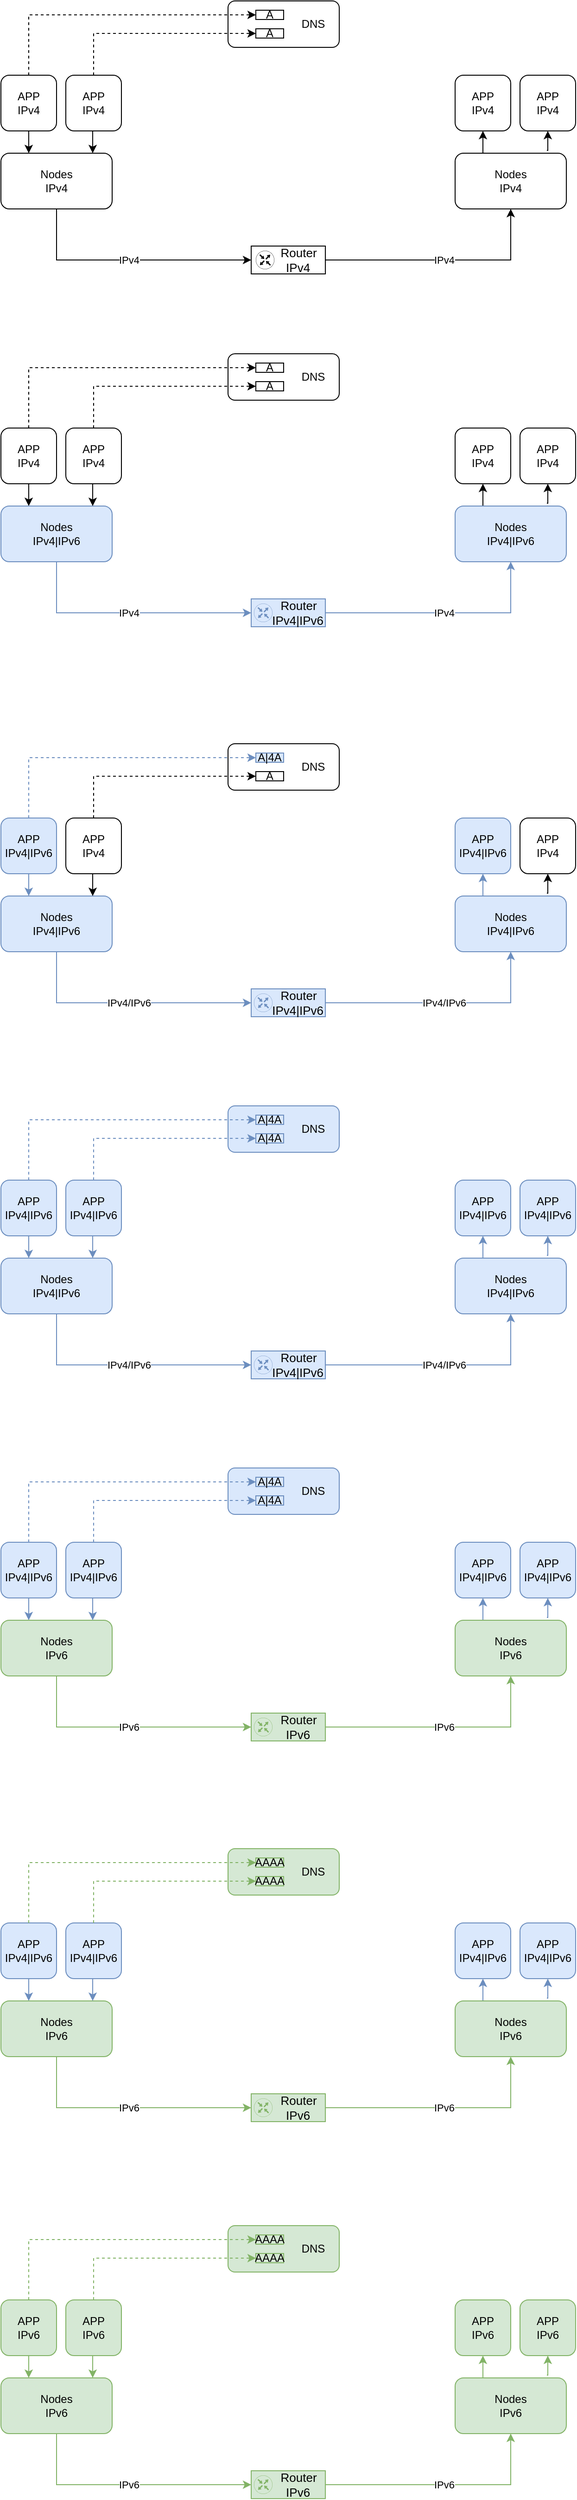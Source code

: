 <mxfile version="24.2.5" type="github">
  <diagram name="Page-1" id="hf8vbC5gnfpXznW6TtMR">
    <mxGraphModel dx="1166" dy="581" grid="1" gridSize="10" guides="1" tooltips="1" connect="1" arrows="1" fold="1" page="1" pageScale="1" pageWidth="850" pageHeight="1100" math="0" shadow="0">
      <root>
        <mxCell id="0" />
        <mxCell id="1" parent="0" />
        <mxCell id="gsKdTAAplyLeZxzxBcaJ-124" value="" style="edgeStyle=orthogonalEdgeStyle;rounded=0;orthogonalLoop=1;jettySize=auto;html=1;" edge="1" parent="1" source="gsKdTAAplyLeZxzxBcaJ-125" target="gsKdTAAplyLeZxzxBcaJ-126">
          <mxGeometry relative="1" as="geometry">
            <Array as="points">
              <mxPoint x="145" y="220" />
              <mxPoint x="145" y="220" />
            </Array>
          </mxGeometry>
        </mxCell>
        <mxCell id="gsKdTAAplyLeZxzxBcaJ-125" value="APP&lt;div data-sider-select-id=&quot;33506169-b03d-43fa-859e-f544d424c816&quot;&gt;IPv4&lt;/div&gt;" style="rounded=1;whiteSpace=wrap;html=1;" vertex="1" parent="1">
          <mxGeometry x="115" y="140" width="60" height="60" as="geometry" />
        </mxCell>
        <mxCell id="gsKdTAAplyLeZxzxBcaJ-126" value="Nodes&lt;div&gt;IPv4&lt;/div&gt;" style="whiteSpace=wrap;html=1;rounded=1;" vertex="1" parent="1">
          <mxGeometry x="115" y="224" width="120" height="60" as="geometry" />
        </mxCell>
        <mxCell id="gsKdTAAplyLeZxzxBcaJ-127" value="Router&amp;nbsp;&amp;nbsp;&lt;div style=&quot;font-size: 13px;&quot;&gt;IPv4&amp;nbsp; &amp;nbsp;&amp;nbsp;&lt;/div&gt;" style="rounded=0;whiteSpace=wrap;html=1;fontSize=13;verticalAlign=middle;align=right;" vertex="1" parent="1">
          <mxGeometry x="385" y="324" width="80" height="30" as="geometry" />
        </mxCell>
        <mxCell id="gsKdTAAplyLeZxzxBcaJ-128" value="DNS&amp;nbsp; &amp;nbsp;&amp;nbsp;" style="rounded=1;whiteSpace=wrap;html=1;align=right;verticalAlign=middle;" vertex="1" parent="1">
          <mxGeometry x="360" y="60" width="120" height="50" as="geometry" />
        </mxCell>
        <mxCell id="gsKdTAAplyLeZxzxBcaJ-129" value="" style="edgeStyle=orthogonalEdgeStyle;rounded=0;orthogonalLoop=1;jettySize=auto;html=1;entryX=0.5;entryY=1;entryDx=0;entryDy=0;exitX=0.5;exitY=0;exitDx=0;exitDy=0;" edge="1" parent="1" source="gsKdTAAplyLeZxzxBcaJ-131" target="gsKdTAAplyLeZxzxBcaJ-130">
          <mxGeometry relative="1" as="geometry">
            <mxPoint x="755" y="204" as="sourcePoint" />
          </mxGeometry>
        </mxCell>
        <mxCell id="gsKdTAAplyLeZxzxBcaJ-130" value="APP&lt;div data-sider-select-id=&quot;33506169-b03d-43fa-859e-f544d424c816&quot;&gt;IPv4&lt;/div&gt;" style="rounded=1;whiteSpace=wrap;html=1;" vertex="1" parent="1">
          <mxGeometry x="605" y="140" width="60" height="60" as="geometry" />
        </mxCell>
        <mxCell id="gsKdTAAplyLeZxzxBcaJ-131" value="Nodes&lt;div&gt;IPv4&lt;/div&gt;" style="whiteSpace=wrap;html=1;rounded=1;" vertex="1" parent="1">
          <mxGeometry x="605" y="224" width="120" height="60" as="geometry" />
        </mxCell>
        <mxCell id="gsKdTAAplyLeZxzxBcaJ-132" value="" style="sketch=0;points=[[0.5,0,0],[1,0.5,0],[0.5,1,0],[0,0.5,0],[0.145,0.145,0],[0.856,0.145,0],[0.855,0.856,0],[0.145,0.855,0]];verticalLabelPosition=bottom;html=1;verticalAlign=top;aspect=fixed;align=center;pointerEvents=1;shape=mxgraph.cisco19.rect;prIcon=router;" vertex="1" parent="1">
          <mxGeometry x="390" y="329" width="20" height="20" as="geometry" />
        </mxCell>
        <mxCell id="gsKdTAAplyLeZxzxBcaJ-133" value="IPv4" style="endArrow=classic;html=1;rounded=0;exitX=1;exitY=0.5;exitDx=0;exitDy=0;entryX=0.5;entryY=1;entryDx=0;entryDy=0;" edge="1" parent="1" source="gsKdTAAplyLeZxzxBcaJ-127" target="gsKdTAAplyLeZxzxBcaJ-131">
          <mxGeometry width="50" height="50" relative="1" as="geometry">
            <mxPoint x="480" y="344" as="sourcePoint" />
            <mxPoint x="530" y="294" as="targetPoint" />
            <Array as="points">
              <mxPoint x="665" y="339" />
            </Array>
          </mxGeometry>
        </mxCell>
        <mxCell id="gsKdTAAplyLeZxzxBcaJ-134" value="IPv4" style="endArrow=classic;html=1;rounded=0;exitX=0.5;exitY=1;exitDx=0;exitDy=0;entryX=0;entryY=0.5;entryDx=0;entryDy=0;" edge="1" parent="1" source="gsKdTAAplyLeZxzxBcaJ-126" target="gsKdTAAplyLeZxzxBcaJ-127">
          <mxGeometry width="50" height="50" relative="1" as="geometry">
            <mxPoint x="205" y="424" as="sourcePoint" />
            <mxPoint x="255" y="374" as="targetPoint" />
            <Array as="points">
              <mxPoint x="175" y="339" />
            </Array>
          </mxGeometry>
        </mxCell>
        <mxCell id="gsKdTAAplyLeZxzxBcaJ-135" value="" style="endArrow=classic;html=1;rounded=0;exitX=0.5;exitY=0;exitDx=0;exitDy=0;entryX=0;entryY=0.5;entryDx=0;entryDy=0;dashed=1;edgeStyle=orthogonalEdgeStyle;" edge="1" parent="1" source="gsKdTAAplyLeZxzxBcaJ-125" target="gsKdTAAplyLeZxzxBcaJ-140">
          <mxGeometry width="50" height="50" relative="1" as="geometry">
            <mxPoint x="455" y="254" as="sourcePoint" />
            <mxPoint x="505" y="204" as="targetPoint" />
          </mxGeometry>
        </mxCell>
        <mxCell id="gsKdTAAplyLeZxzxBcaJ-136" value="APP&lt;div data-sider-select-id=&quot;33506169-b03d-43fa-859e-f544d424c816&quot;&gt;IPv4&lt;/div&gt;" style="rounded=1;whiteSpace=wrap;html=1;" vertex="1" parent="1">
          <mxGeometry x="675" y="140" width="60" height="60" as="geometry" />
        </mxCell>
        <mxCell id="gsKdTAAplyLeZxzxBcaJ-137" value="" style="edgeStyle=orthogonalEdgeStyle;rounded=0;orthogonalLoop=1;jettySize=auto;html=1;exitX=0.825;exitY=-0.05;exitDx=0;exitDy=0;entryX=0.5;entryY=1;entryDx=0;entryDy=0;exitPerimeter=0;" edge="1" parent="1" source="gsKdTAAplyLeZxzxBcaJ-131" target="gsKdTAAplyLeZxzxBcaJ-136">
          <mxGeometry relative="1" as="geometry">
            <mxPoint x="675" y="234" as="sourcePoint" />
            <mxPoint x="715" y="204" as="targetPoint" />
          </mxGeometry>
        </mxCell>
        <mxCell id="gsKdTAAplyLeZxzxBcaJ-138" value="APP&lt;div data-sider-select-id=&quot;33506169-b03d-43fa-859e-f544d424c816&quot;&gt;IPv4&lt;/div&gt;" style="rounded=1;whiteSpace=wrap;html=1;" vertex="1" parent="1">
          <mxGeometry x="185" y="140" width="60" height="60" as="geometry" />
        </mxCell>
        <mxCell id="gsKdTAAplyLeZxzxBcaJ-139" value="" style="edgeStyle=orthogonalEdgeStyle;rounded=0;orthogonalLoop=1;jettySize=auto;html=1;" edge="1" parent="1">
          <mxGeometry relative="1" as="geometry">
            <mxPoint x="214" y="200" as="sourcePoint" />
            <mxPoint x="214" y="224" as="targetPoint" />
            <Array as="points">
              <mxPoint x="214" y="220" />
              <mxPoint x="214" y="220" />
            </Array>
          </mxGeometry>
        </mxCell>
        <mxCell id="gsKdTAAplyLeZxzxBcaJ-140" value="A" style="rounded=0;whiteSpace=wrap;html=1;" vertex="1" parent="1">
          <mxGeometry x="390" y="70" width="30" height="10" as="geometry" />
        </mxCell>
        <mxCell id="gsKdTAAplyLeZxzxBcaJ-141" value="A" style="rounded=0;whiteSpace=wrap;html=1;" vertex="1" parent="1">
          <mxGeometry x="390" y="90" width="30" height="10" as="geometry" />
        </mxCell>
        <mxCell id="gsKdTAAplyLeZxzxBcaJ-142" value="" style="endArrow=classic;html=1;rounded=0;exitX=0.5;exitY=0;exitDx=0;exitDy=0;dashed=1;edgeStyle=orthogonalEdgeStyle;entryX=0;entryY=0.5;entryDx=0;entryDy=0;" edge="1" parent="1" source="gsKdTAAplyLeZxzxBcaJ-138" target="gsKdTAAplyLeZxzxBcaJ-141">
          <mxGeometry width="50" height="50" relative="1" as="geometry">
            <mxPoint x="155" y="150" as="sourcePoint" />
            <mxPoint x="385" y="95" as="targetPoint" />
          </mxGeometry>
        </mxCell>
        <mxCell id="gsKdTAAplyLeZxzxBcaJ-146" value="" style="edgeStyle=orthogonalEdgeStyle;rounded=0;orthogonalLoop=1;jettySize=auto;html=1;" edge="1" parent="1" source="gsKdTAAplyLeZxzxBcaJ-147" target="gsKdTAAplyLeZxzxBcaJ-148">
          <mxGeometry relative="1" as="geometry">
            <Array as="points">
              <mxPoint x="145" y="600" />
              <mxPoint x="145" y="600" />
            </Array>
          </mxGeometry>
        </mxCell>
        <mxCell id="gsKdTAAplyLeZxzxBcaJ-147" value="APP&lt;div data-sider-select-id=&quot;33506169-b03d-43fa-859e-f544d424c816&quot;&gt;IPv4&lt;/div&gt;" style="rounded=1;whiteSpace=wrap;html=1;" vertex="1" parent="1">
          <mxGeometry x="115" y="520" width="60" height="60" as="geometry" />
        </mxCell>
        <mxCell id="gsKdTAAplyLeZxzxBcaJ-148" value="Nodes&lt;div&gt;IPv4|IPv6&lt;/div&gt;" style="whiteSpace=wrap;html=1;rounded=1;fillColor=#dae8fc;strokeColor=#6c8ebf;" vertex="1" parent="1">
          <mxGeometry x="115" y="604" width="120" height="60" as="geometry" />
        </mxCell>
        <mxCell id="gsKdTAAplyLeZxzxBcaJ-149" value="Router&amp;nbsp;&amp;nbsp;&lt;div style=&quot;font-size: 13px;&quot;&gt;IPv4|IPv6&lt;/div&gt;" style="rounded=0;whiteSpace=wrap;html=1;fontSize=13;verticalAlign=middle;align=right;fillColor=#dae8fc;strokeColor=#6c8ebf;" vertex="1" parent="1">
          <mxGeometry x="385" y="704" width="80" height="30" as="geometry" />
        </mxCell>
        <mxCell id="gsKdTAAplyLeZxzxBcaJ-150" value="DNS&amp;nbsp; &amp;nbsp;&amp;nbsp;" style="rounded=1;whiteSpace=wrap;html=1;align=right;verticalAlign=middle;" vertex="1" parent="1">
          <mxGeometry x="360" y="440" width="120" height="50" as="geometry" />
        </mxCell>
        <mxCell id="gsKdTAAplyLeZxzxBcaJ-151" value="" style="edgeStyle=orthogonalEdgeStyle;rounded=0;orthogonalLoop=1;jettySize=auto;html=1;entryX=0.5;entryY=1;entryDx=0;entryDy=0;exitX=0.5;exitY=0;exitDx=0;exitDy=0;" edge="1" parent="1" source="gsKdTAAplyLeZxzxBcaJ-153" target="gsKdTAAplyLeZxzxBcaJ-152">
          <mxGeometry relative="1" as="geometry">
            <mxPoint x="755" y="584" as="sourcePoint" />
          </mxGeometry>
        </mxCell>
        <mxCell id="gsKdTAAplyLeZxzxBcaJ-152" value="APP&lt;div data-sider-select-id=&quot;33506169-b03d-43fa-859e-f544d424c816&quot;&gt;IPv4&lt;/div&gt;" style="rounded=1;whiteSpace=wrap;html=1;" vertex="1" parent="1">
          <mxGeometry x="605" y="520" width="60" height="60" as="geometry" />
        </mxCell>
        <mxCell id="gsKdTAAplyLeZxzxBcaJ-153" value="Nodes&lt;div&gt;IPv4|IPv6&lt;/div&gt;" style="whiteSpace=wrap;html=1;rounded=1;fillColor=#dae8fc;strokeColor=#6c8ebf;" vertex="1" parent="1">
          <mxGeometry x="605" y="604" width="120" height="60" as="geometry" />
        </mxCell>
        <mxCell id="gsKdTAAplyLeZxzxBcaJ-154" value="" style="sketch=0;points=[[0.5,0,0],[1,0.5,0],[0.5,1,0],[0,0.5,0],[0.145,0.145,0],[0.856,0.145,0],[0.855,0.856,0],[0.145,0.855,0]];verticalLabelPosition=bottom;html=1;verticalAlign=top;aspect=fixed;align=center;pointerEvents=1;shape=mxgraph.cisco19.rect;prIcon=router;fillColor=#dae8fc;strokeColor=#6c8ebf;" vertex="1" parent="1">
          <mxGeometry x="388" y="709" width="20" height="20" as="geometry" />
        </mxCell>
        <mxCell id="gsKdTAAplyLeZxzxBcaJ-155" value="IPv4" style="endArrow=classic;html=1;rounded=0;exitX=1;exitY=0.5;exitDx=0;exitDy=0;entryX=0.5;entryY=1;entryDx=0;entryDy=0;fillColor=#dae8fc;strokeColor=#6c8ebf;" edge="1" parent="1" source="gsKdTAAplyLeZxzxBcaJ-149" target="gsKdTAAplyLeZxzxBcaJ-153">
          <mxGeometry width="50" height="50" relative="1" as="geometry">
            <mxPoint x="480" y="724" as="sourcePoint" />
            <mxPoint x="530" y="674" as="targetPoint" />
            <Array as="points">
              <mxPoint x="665" y="719" />
            </Array>
          </mxGeometry>
        </mxCell>
        <mxCell id="gsKdTAAplyLeZxzxBcaJ-156" value="IPv4" style="endArrow=classic;html=1;rounded=0;exitX=0.5;exitY=1;exitDx=0;exitDy=0;entryX=0;entryY=0.5;entryDx=0;entryDy=0;fillColor=#dae8fc;strokeColor=#6c8ebf;" edge="1" parent="1" source="gsKdTAAplyLeZxzxBcaJ-148" target="gsKdTAAplyLeZxzxBcaJ-149">
          <mxGeometry width="50" height="50" relative="1" as="geometry">
            <mxPoint x="205" y="804" as="sourcePoint" />
            <mxPoint x="255" y="754" as="targetPoint" />
            <Array as="points">
              <mxPoint x="175" y="719" />
            </Array>
          </mxGeometry>
        </mxCell>
        <mxCell id="gsKdTAAplyLeZxzxBcaJ-157" value="" style="endArrow=classic;html=1;rounded=0;exitX=0.5;exitY=0;exitDx=0;exitDy=0;entryX=0;entryY=0.5;entryDx=0;entryDy=0;dashed=1;edgeStyle=orthogonalEdgeStyle;" edge="1" parent="1" source="gsKdTAAplyLeZxzxBcaJ-147" target="gsKdTAAplyLeZxzxBcaJ-162">
          <mxGeometry width="50" height="50" relative="1" as="geometry">
            <mxPoint x="455" y="634" as="sourcePoint" />
            <mxPoint x="505" y="584" as="targetPoint" />
          </mxGeometry>
        </mxCell>
        <mxCell id="gsKdTAAplyLeZxzxBcaJ-158" value="APP&lt;div data-sider-select-id=&quot;33506169-b03d-43fa-859e-f544d424c816&quot;&gt;IPv4&lt;/div&gt;" style="rounded=1;whiteSpace=wrap;html=1;" vertex="1" parent="1">
          <mxGeometry x="675" y="520" width="60" height="60" as="geometry" />
        </mxCell>
        <mxCell id="gsKdTAAplyLeZxzxBcaJ-159" value="" style="edgeStyle=orthogonalEdgeStyle;rounded=0;orthogonalLoop=1;jettySize=auto;html=1;exitX=0.825;exitY=-0.05;exitDx=0;exitDy=0;entryX=0.5;entryY=1;entryDx=0;entryDy=0;exitPerimeter=0;" edge="1" parent="1" source="gsKdTAAplyLeZxzxBcaJ-153" target="gsKdTAAplyLeZxzxBcaJ-158">
          <mxGeometry relative="1" as="geometry">
            <mxPoint x="675" y="614" as="sourcePoint" />
            <mxPoint x="715" y="584" as="targetPoint" />
          </mxGeometry>
        </mxCell>
        <mxCell id="gsKdTAAplyLeZxzxBcaJ-160" value="APP&lt;div data-sider-select-id=&quot;33506169-b03d-43fa-859e-f544d424c816&quot;&gt;IPv4&lt;/div&gt;" style="rounded=1;whiteSpace=wrap;html=1;" vertex="1" parent="1">
          <mxGeometry x="185" y="520" width="60" height="60" as="geometry" />
        </mxCell>
        <mxCell id="gsKdTAAplyLeZxzxBcaJ-161" value="" style="edgeStyle=orthogonalEdgeStyle;rounded=0;orthogonalLoop=1;jettySize=auto;html=1;" edge="1" parent="1">
          <mxGeometry relative="1" as="geometry">
            <mxPoint x="214" y="580" as="sourcePoint" />
            <mxPoint x="214" y="604" as="targetPoint" />
            <Array as="points">
              <mxPoint x="214" y="600" />
              <mxPoint x="214" y="600" />
            </Array>
          </mxGeometry>
        </mxCell>
        <mxCell id="gsKdTAAplyLeZxzxBcaJ-162" value="A" style="rounded=0;whiteSpace=wrap;html=1;" vertex="1" parent="1">
          <mxGeometry x="390" y="450" width="30" height="10" as="geometry" />
        </mxCell>
        <mxCell id="gsKdTAAplyLeZxzxBcaJ-163" value="A" style="rounded=0;whiteSpace=wrap;html=1;" vertex="1" parent="1">
          <mxGeometry x="390" y="470" width="30" height="10" as="geometry" />
        </mxCell>
        <mxCell id="gsKdTAAplyLeZxzxBcaJ-164" value="" style="endArrow=classic;html=1;rounded=0;exitX=0.5;exitY=0;exitDx=0;exitDy=0;dashed=1;edgeStyle=orthogonalEdgeStyle;entryX=0;entryY=0.5;entryDx=0;entryDy=0;" edge="1" parent="1" source="gsKdTAAplyLeZxzxBcaJ-160" target="gsKdTAAplyLeZxzxBcaJ-163">
          <mxGeometry width="50" height="50" relative="1" as="geometry">
            <mxPoint x="155" y="530" as="sourcePoint" />
            <mxPoint x="385" y="475" as="targetPoint" />
          </mxGeometry>
        </mxCell>
        <mxCell id="gsKdTAAplyLeZxzxBcaJ-165" value="" style="edgeStyle=orthogonalEdgeStyle;rounded=0;orthogonalLoop=1;jettySize=auto;html=1;fillColor=#dae8fc;strokeColor=#6c8ebf;" edge="1" parent="1" source="gsKdTAAplyLeZxzxBcaJ-166" target="gsKdTAAplyLeZxzxBcaJ-167">
          <mxGeometry relative="1" as="geometry">
            <Array as="points">
              <mxPoint x="145" y="1020" />
              <mxPoint x="145" y="1020" />
            </Array>
          </mxGeometry>
        </mxCell>
        <mxCell id="gsKdTAAplyLeZxzxBcaJ-166" value="APP&lt;div data-sider-select-id=&quot;33506169-b03d-43fa-859e-f544d424c816&quot;&gt;IPv4|IPv6&lt;/div&gt;" style="rounded=1;whiteSpace=wrap;html=1;fillColor=#dae8fc;strokeColor=#6c8ebf;" vertex="1" parent="1">
          <mxGeometry x="115" y="940" width="60" height="60" as="geometry" />
        </mxCell>
        <mxCell id="gsKdTAAplyLeZxzxBcaJ-167" value="Nodes&lt;div&gt;IPv4|IPv6&lt;/div&gt;" style="whiteSpace=wrap;html=1;rounded=1;fillColor=#dae8fc;strokeColor=#6c8ebf;" vertex="1" parent="1">
          <mxGeometry x="115" y="1024" width="120" height="60" as="geometry" />
        </mxCell>
        <mxCell id="gsKdTAAplyLeZxzxBcaJ-168" value="Router&amp;nbsp;&amp;nbsp;&lt;div style=&quot;font-size: 13px;&quot;&gt;IPv4|IPv6&lt;/div&gt;" style="rounded=0;whiteSpace=wrap;html=1;fontSize=13;verticalAlign=middle;align=right;fillColor=#dae8fc;strokeColor=#6c8ebf;" vertex="1" parent="1">
          <mxGeometry x="385" y="1124" width="80" height="30" as="geometry" />
        </mxCell>
        <mxCell id="gsKdTAAplyLeZxzxBcaJ-169" value="DNS&amp;nbsp; &amp;nbsp;&amp;nbsp;" style="rounded=1;whiteSpace=wrap;html=1;align=right;verticalAlign=middle;" vertex="1" parent="1">
          <mxGeometry x="360" y="860" width="120" height="50" as="geometry" />
        </mxCell>
        <mxCell id="gsKdTAAplyLeZxzxBcaJ-170" value="" style="rounded=0;orthogonalLoop=1;jettySize=auto;html=1;entryX=0.5;entryY=1;entryDx=0;entryDy=0;exitX=0.5;exitY=0;exitDx=0;exitDy=0;fillColor=#dae8fc;strokeColor=#6c8ebf;edgeStyle=orthogonalEdgeStyle;" edge="1" parent="1" source="gsKdTAAplyLeZxzxBcaJ-172" target="gsKdTAAplyLeZxzxBcaJ-171">
          <mxGeometry relative="1" as="geometry">
            <mxPoint x="755" y="1004" as="sourcePoint" />
          </mxGeometry>
        </mxCell>
        <mxCell id="gsKdTAAplyLeZxzxBcaJ-171" value="APP&lt;div data-sider-select-id=&quot;33506169-b03d-43fa-859e-f544d424c816&quot;&gt;IPv4|IPv6&lt;/div&gt;" style="rounded=1;whiteSpace=wrap;html=1;fillColor=#dae8fc;strokeColor=#6c8ebf;" vertex="1" parent="1">
          <mxGeometry x="605" y="940" width="60" height="60" as="geometry" />
        </mxCell>
        <mxCell id="gsKdTAAplyLeZxzxBcaJ-172" value="Nodes&lt;div&gt;IPv4|IPv6&lt;/div&gt;" style="whiteSpace=wrap;html=1;rounded=1;fillColor=#dae8fc;strokeColor=#6c8ebf;" vertex="1" parent="1">
          <mxGeometry x="605" y="1024" width="120" height="60" as="geometry" />
        </mxCell>
        <mxCell id="gsKdTAAplyLeZxzxBcaJ-173" value="" style="sketch=0;points=[[0.5,0,0],[1,0.5,0],[0.5,1,0],[0,0.5,0],[0.145,0.145,0],[0.856,0.145,0],[0.855,0.856,0],[0.145,0.855,0]];verticalLabelPosition=bottom;html=1;verticalAlign=top;aspect=fixed;align=center;pointerEvents=1;shape=mxgraph.cisco19.rect;prIcon=router;fillColor=#dae8fc;strokeColor=#6c8ebf;" vertex="1" parent="1">
          <mxGeometry x="388" y="1129" width="20" height="20" as="geometry" />
        </mxCell>
        <mxCell id="gsKdTAAplyLeZxzxBcaJ-174" value="IPv4/IPv6" style="endArrow=classic;html=1;rounded=0;exitX=1;exitY=0.5;exitDx=0;exitDy=0;entryX=0.5;entryY=1;entryDx=0;entryDy=0;fillColor=#dae8fc;strokeColor=#6c8ebf;edgeStyle=orthogonalEdgeStyle;" edge="1" parent="1" source="gsKdTAAplyLeZxzxBcaJ-168" target="gsKdTAAplyLeZxzxBcaJ-172">
          <mxGeometry width="50" height="50" relative="1" as="geometry">
            <mxPoint x="480" y="1144" as="sourcePoint" />
            <mxPoint x="530" y="1094" as="targetPoint" />
          </mxGeometry>
        </mxCell>
        <mxCell id="gsKdTAAplyLeZxzxBcaJ-175" value="IPv4/IPv6" style="endArrow=classic;html=1;rounded=0;exitX=0.5;exitY=1;exitDx=0;exitDy=0;entryX=0;entryY=0.5;entryDx=0;entryDy=0;fillColor=#dae8fc;strokeColor=#6c8ebf;edgeStyle=orthogonalEdgeStyle;" edge="1" parent="1" source="gsKdTAAplyLeZxzxBcaJ-167" target="gsKdTAAplyLeZxzxBcaJ-168">
          <mxGeometry width="50" height="50" relative="1" as="geometry">
            <mxPoint x="205" y="1224" as="sourcePoint" />
            <mxPoint x="255" y="1174" as="targetPoint" />
          </mxGeometry>
        </mxCell>
        <mxCell id="gsKdTAAplyLeZxzxBcaJ-176" value="" style="endArrow=classic;html=1;rounded=0;exitX=0.5;exitY=0;exitDx=0;exitDy=0;entryX=0;entryY=0.5;entryDx=0;entryDy=0;dashed=1;edgeStyle=orthogonalEdgeStyle;fillColor=#dae8fc;strokeColor=#6c8ebf;" edge="1" parent="1" source="gsKdTAAplyLeZxzxBcaJ-166" target="gsKdTAAplyLeZxzxBcaJ-181">
          <mxGeometry width="50" height="50" relative="1" as="geometry">
            <mxPoint x="455" y="1054" as="sourcePoint" />
            <mxPoint x="505" y="1004" as="targetPoint" />
          </mxGeometry>
        </mxCell>
        <mxCell id="gsKdTAAplyLeZxzxBcaJ-177" value="APP&lt;div data-sider-select-id=&quot;33506169-b03d-43fa-859e-f544d424c816&quot;&gt;IPv4&lt;/div&gt;" style="rounded=1;whiteSpace=wrap;html=1;" vertex="1" parent="1">
          <mxGeometry x="675" y="940" width="60" height="60" as="geometry" />
        </mxCell>
        <mxCell id="gsKdTAAplyLeZxzxBcaJ-178" value="" style="edgeStyle=orthogonalEdgeStyle;rounded=0;orthogonalLoop=1;jettySize=auto;html=1;exitX=0.825;exitY=-0.05;exitDx=0;exitDy=0;entryX=0.5;entryY=1;entryDx=0;entryDy=0;exitPerimeter=0;" edge="1" parent="1" source="gsKdTAAplyLeZxzxBcaJ-172" target="gsKdTAAplyLeZxzxBcaJ-177">
          <mxGeometry relative="1" as="geometry">
            <mxPoint x="675" y="1034" as="sourcePoint" />
            <mxPoint x="715" y="1004" as="targetPoint" />
          </mxGeometry>
        </mxCell>
        <mxCell id="gsKdTAAplyLeZxzxBcaJ-179" value="APP&lt;div data-sider-select-id=&quot;33506169-b03d-43fa-859e-f544d424c816&quot;&gt;IPv4&lt;/div&gt;" style="rounded=1;whiteSpace=wrap;html=1;" vertex="1" parent="1">
          <mxGeometry x="185" y="940" width="60" height="60" as="geometry" />
        </mxCell>
        <mxCell id="gsKdTAAplyLeZxzxBcaJ-180" value="" style="edgeStyle=orthogonalEdgeStyle;rounded=0;orthogonalLoop=1;jettySize=auto;html=1;" edge="1" parent="1">
          <mxGeometry relative="1" as="geometry">
            <mxPoint x="214" y="1000" as="sourcePoint" />
            <mxPoint x="214" y="1024" as="targetPoint" />
          </mxGeometry>
        </mxCell>
        <mxCell id="gsKdTAAplyLeZxzxBcaJ-181" value="A|4A" style="rounded=0;whiteSpace=wrap;html=1;fillColor=#dae8fc;strokeColor=#6c8ebf;" vertex="1" parent="1">
          <mxGeometry x="390" y="870" width="30" height="10" as="geometry" />
        </mxCell>
        <mxCell id="gsKdTAAplyLeZxzxBcaJ-182" value="A" style="rounded=0;whiteSpace=wrap;html=1;" vertex="1" parent="1">
          <mxGeometry x="390" y="890" width="30" height="10" as="geometry" />
        </mxCell>
        <mxCell id="gsKdTAAplyLeZxzxBcaJ-183" value="" style="endArrow=classic;html=1;rounded=0;exitX=0.5;exitY=0;exitDx=0;exitDy=0;dashed=1;edgeStyle=orthogonalEdgeStyle;entryX=0;entryY=0.5;entryDx=0;entryDy=0;" edge="1" parent="1" source="gsKdTAAplyLeZxzxBcaJ-179" target="gsKdTAAplyLeZxzxBcaJ-182">
          <mxGeometry width="50" height="50" relative="1" as="geometry">
            <mxPoint x="155" y="950" as="sourcePoint" />
            <mxPoint x="385" y="895" as="targetPoint" />
          </mxGeometry>
        </mxCell>
        <mxCell id="gsKdTAAplyLeZxzxBcaJ-186" value="" style="edgeStyle=orthogonalEdgeStyle;rounded=0;orthogonalLoop=1;jettySize=auto;html=1;fillColor=#dae8fc;strokeColor=#6c8ebf;" edge="1" parent="1" source="gsKdTAAplyLeZxzxBcaJ-187" target="gsKdTAAplyLeZxzxBcaJ-188">
          <mxGeometry relative="1" as="geometry">
            <Array as="points">
              <mxPoint x="145" y="1410" />
              <mxPoint x="145" y="1410" />
            </Array>
          </mxGeometry>
        </mxCell>
        <mxCell id="gsKdTAAplyLeZxzxBcaJ-187" value="APP&lt;div data-sider-select-id=&quot;33506169-b03d-43fa-859e-f544d424c816&quot;&gt;IPv4|IPv6&lt;/div&gt;" style="rounded=1;whiteSpace=wrap;html=1;fillColor=#dae8fc;strokeColor=#6c8ebf;" vertex="1" parent="1">
          <mxGeometry x="115" y="1330" width="60" height="60" as="geometry" />
        </mxCell>
        <mxCell id="gsKdTAAplyLeZxzxBcaJ-188" value="Nodes&lt;div&gt;IPv4|IPv6&lt;/div&gt;" style="whiteSpace=wrap;html=1;rounded=1;fillColor=#dae8fc;strokeColor=#6c8ebf;" vertex="1" parent="1">
          <mxGeometry x="115" y="1414" width="120" height="60" as="geometry" />
        </mxCell>
        <mxCell id="gsKdTAAplyLeZxzxBcaJ-189" value="Router&amp;nbsp;&amp;nbsp;&lt;div style=&quot;font-size: 13px;&quot;&gt;IPv4|IPv6&lt;/div&gt;" style="rounded=0;whiteSpace=wrap;html=1;fontSize=13;verticalAlign=middle;align=right;fillColor=#dae8fc;strokeColor=#6c8ebf;" vertex="1" parent="1">
          <mxGeometry x="385" y="1514" width="80" height="30" as="geometry" />
        </mxCell>
        <mxCell id="gsKdTAAplyLeZxzxBcaJ-190" value="DNS&amp;nbsp; &amp;nbsp;&amp;nbsp;" style="rounded=1;whiteSpace=wrap;html=1;align=right;verticalAlign=middle;fillColor=#dae8fc;strokeColor=#6c8ebf;" vertex="1" parent="1">
          <mxGeometry x="360" y="1250" width="120" height="50" as="geometry" />
        </mxCell>
        <mxCell id="gsKdTAAplyLeZxzxBcaJ-191" value="" style="rounded=0;orthogonalLoop=1;jettySize=auto;html=1;entryX=0.5;entryY=1;entryDx=0;entryDy=0;exitX=0.5;exitY=0;exitDx=0;exitDy=0;fillColor=#dae8fc;strokeColor=#6c8ebf;edgeStyle=orthogonalEdgeStyle;" edge="1" parent="1" source="gsKdTAAplyLeZxzxBcaJ-193" target="gsKdTAAplyLeZxzxBcaJ-192">
          <mxGeometry relative="1" as="geometry">
            <mxPoint x="755" y="1394" as="sourcePoint" />
          </mxGeometry>
        </mxCell>
        <mxCell id="gsKdTAAplyLeZxzxBcaJ-192" value="APP&lt;div data-sider-select-id=&quot;33506169-b03d-43fa-859e-f544d424c816&quot;&gt;IPv4|IPv6&lt;/div&gt;" style="rounded=1;whiteSpace=wrap;html=1;fillColor=#dae8fc;strokeColor=#6c8ebf;" vertex="1" parent="1">
          <mxGeometry x="605" y="1330" width="60" height="60" as="geometry" />
        </mxCell>
        <mxCell id="gsKdTAAplyLeZxzxBcaJ-193" value="Nodes&lt;div data-sider-select-id=&quot;7f1770d8-5948-4bd1-8e71-c7a89c594ba0&quot;&gt;IPv4|IPv6&lt;/div&gt;" style="whiteSpace=wrap;html=1;rounded=1;fillColor=#dae8fc;strokeColor=#6c8ebf;" vertex="1" parent="1">
          <mxGeometry x="605" y="1414" width="120" height="60" as="geometry" />
        </mxCell>
        <mxCell id="gsKdTAAplyLeZxzxBcaJ-194" value="" style="sketch=0;points=[[0.5,0,0],[1,0.5,0],[0.5,1,0],[0,0.5,0],[0.145,0.145,0],[0.856,0.145,0],[0.855,0.856,0],[0.145,0.855,0]];verticalLabelPosition=bottom;html=1;verticalAlign=top;aspect=fixed;align=center;pointerEvents=1;shape=mxgraph.cisco19.rect;prIcon=router;fillColor=#dae8fc;strokeColor=#6c8ebf;" vertex="1" parent="1">
          <mxGeometry x="388" y="1519" width="20" height="20" as="geometry" />
        </mxCell>
        <mxCell id="gsKdTAAplyLeZxzxBcaJ-195" value="IPv4/IPv6" style="endArrow=classic;html=1;rounded=0;exitX=1;exitY=0.5;exitDx=0;exitDy=0;entryX=0.5;entryY=1;entryDx=0;entryDy=0;fillColor=#dae8fc;strokeColor=#6c8ebf;edgeStyle=orthogonalEdgeStyle;" edge="1" parent="1" source="gsKdTAAplyLeZxzxBcaJ-189" target="gsKdTAAplyLeZxzxBcaJ-193">
          <mxGeometry width="50" height="50" relative="1" as="geometry">
            <mxPoint x="480" y="1534" as="sourcePoint" />
            <mxPoint x="530" y="1484" as="targetPoint" />
          </mxGeometry>
        </mxCell>
        <mxCell id="gsKdTAAplyLeZxzxBcaJ-196" value="IPv4/IPv6" style="endArrow=classic;html=1;rounded=0;exitX=0.5;exitY=1;exitDx=0;exitDy=0;entryX=0;entryY=0.5;entryDx=0;entryDy=0;fillColor=#dae8fc;strokeColor=#6c8ebf;edgeStyle=orthogonalEdgeStyle;" edge="1" parent="1" source="gsKdTAAplyLeZxzxBcaJ-188" target="gsKdTAAplyLeZxzxBcaJ-189">
          <mxGeometry width="50" height="50" relative="1" as="geometry">
            <mxPoint x="205" y="1614" as="sourcePoint" />
            <mxPoint x="255" y="1564" as="targetPoint" />
          </mxGeometry>
        </mxCell>
        <mxCell id="gsKdTAAplyLeZxzxBcaJ-197" value="" style="endArrow=classic;html=1;rounded=0;exitX=0.5;exitY=0;exitDx=0;exitDy=0;entryX=0;entryY=0.5;entryDx=0;entryDy=0;dashed=1;edgeStyle=orthogonalEdgeStyle;fillColor=#dae8fc;strokeColor=#6c8ebf;" edge="1" parent="1" source="gsKdTAAplyLeZxzxBcaJ-187" target="gsKdTAAplyLeZxzxBcaJ-202">
          <mxGeometry width="50" height="50" relative="1" as="geometry">
            <mxPoint x="455" y="1444" as="sourcePoint" />
            <mxPoint x="505" y="1394" as="targetPoint" />
          </mxGeometry>
        </mxCell>
        <mxCell id="gsKdTAAplyLeZxzxBcaJ-198" value="APP&lt;div data-sider-select-id=&quot;33506169-b03d-43fa-859e-f544d424c816&quot;&gt;IPv4|IPv6&lt;/div&gt;" style="rounded=1;whiteSpace=wrap;html=1;fillColor=#dae8fc;strokeColor=#6c8ebf;" vertex="1" parent="1">
          <mxGeometry x="675" y="1330" width="60" height="60" as="geometry" />
        </mxCell>
        <mxCell id="gsKdTAAplyLeZxzxBcaJ-199" value="" style="edgeStyle=orthogonalEdgeStyle;rounded=0;orthogonalLoop=1;jettySize=auto;html=1;exitX=0.825;exitY=-0.05;exitDx=0;exitDy=0;entryX=0.5;entryY=1;entryDx=0;entryDy=0;exitPerimeter=0;fillColor=#dae8fc;strokeColor=#6c8ebf;" edge="1" parent="1" source="gsKdTAAplyLeZxzxBcaJ-193" target="gsKdTAAplyLeZxzxBcaJ-198">
          <mxGeometry relative="1" as="geometry">
            <mxPoint x="675" y="1424" as="sourcePoint" />
            <mxPoint x="715" y="1394" as="targetPoint" />
          </mxGeometry>
        </mxCell>
        <mxCell id="gsKdTAAplyLeZxzxBcaJ-200" value="APP&lt;div data-sider-select-id=&quot;33506169-b03d-43fa-859e-f544d424c816&quot;&gt;IPv4|IPv6&lt;/div&gt;" style="rounded=1;whiteSpace=wrap;html=1;fillColor=#dae8fc;strokeColor=#6c8ebf;" vertex="1" parent="1">
          <mxGeometry x="185" y="1330" width="60" height="60" as="geometry" />
        </mxCell>
        <mxCell id="gsKdTAAplyLeZxzxBcaJ-201" value="" style="edgeStyle=orthogonalEdgeStyle;rounded=0;orthogonalLoop=1;jettySize=auto;html=1;fillColor=#dae8fc;strokeColor=#6c8ebf;" edge="1" parent="1">
          <mxGeometry relative="1" as="geometry">
            <mxPoint x="214" y="1390" as="sourcePoint" />
            <mxPoint x="214" y="1414" as="targetPoint" />
          </mxGeometry>
        </mxCell>
        <mxCell id="gsKdTAAplyLeZxzxBcaJ-202" value="A|4A" style="rounded=0;whiteSpace=wrap;html=1;fillColor=#dae8fc;strokeColor=#6c8ebf;" vertex="1" parent="1">
          <mxGeometry x="390" y="1260" width="30" height="10" as="geometry" />
        </mxCell>
        <mxCell id="gsKdTAAplyLeZxzxBcaJ-203" value="A|4A" style="rounded=0;whiteSpace=wrap;html=1;fillColor=#dae8fc;strokeColor=#6c8ebf;" vertex="1" parent="1">
          <mxGeometry x="390" y="1280" width="30" height="10" as="geometry" />
        </mxCell>
        <mxCell id="gsKdTAAplyLeZxzxBcaJ-204" value="" style="endArrow=classic;html=1;rounded=0;exitX=0.5;exitY=0;exitDx=0;exitDy=0;dashed=1;edgeStyle=orthogonalEdgeStyle;entryX=0;entryY=0.5;entryDx=0;entryDy=0;fillColor=#dae8fc;strokeColor=#6c8ebf;" edge="1" parent="1" source="gsKdTAAplyLeZxzxBcaJ-200" target="gsKdTAAplyLeZxzxBcaJ-203">
          <mxGeometry width="50" height="50" relative="1" as="geometry">
            <mxPoint x="155" y="1340" as="sourcePoint" />
            <mxPoint x="385" y="1285" as="targetPoint" />
          </mxGeometry>
        </mxCell>
        <mxCell id="gsKdTAAplyLeZxzxBcaJ-205" value="" style="edgeStyle=orthogonalEdgeStyle;rounded=0;orthogonalLoop=1;jettySize=auto;html=1;fillColor=#dae8fc;strokeColor=#6c8ebf;" edge="1" parent="1" source="gsKdTAAplyLeZxzxBcaJ-206" target="gsKdTAAplyLeZxzxBcaJ-207">
          <mxGeometry relative="1" as="geometry">
            <Array as="points">
              <mxPoint x="145" y="1800" />
              <mxPoint x="145" y="1800" />
            </Array>
          </mxGeometry>
        </mxCell>
        <mxCell id="gsKdTAAplyLeZxzxBcaJ-206" value="APP&lt;div data-sider-select-id=&quot;33506169-b03d-43fa-859e-f544d424c816&quot;&gt;IPv4|IPv6&lt;/div&gt;" style="rounded=1;whiteSpace=wrap;html=1;fillColor=#dae8fc;strokeColor=#6c8ebf;" vertex="1" parent="1">
          <mxGeometry x="115" y="1720" width="60" height="60" as="geometry" />
        </mxCell>
        <mxCell id="gsKdTAAplyLeZxzxBcaJ-207" value="Nodes&lt;div&gt;IPv6&lt;/div&gt;" style="whiteSpace=wrap;html=1;rounded=1;fillColor=#d5e8d4;strokeColor=#82b366;" vertex="1" parent="1">
          <mxGeometry x="115" y="1804" width="120" height="60" as="geometry" />
        </mxCell>
        <mxCell id="gsKdTAAplyLeZxzxBcaJ-208" value="Router&amp;nbsp;&amp;nbsp;&lt;div style=&quot;font-size: 13px;&quot;&gt;IPv6&amp;nbsp; &amp;nbsp;&amp;nbsp;&lt;/div&gt;" style="rounded=0;whiteSpace=wrap;html=1;fontSize=13;verticalAlign=middle;align=right;fillColor=#d5e8d4;strokeColor=#82b366;" vertex="1" parent="1">
          <mxGeometry x="385" y="1904" width="80" height="30" as="geometry" />
        </mxCell>
        <mxCell id="gsKdTAAplyLeZxzxBcaJ-209" value="DNS&amp;nbsp; &amp;nbsp;&amp;nbsp;" style="rounded=1;whiteSpace=wrap;html=1;align=right;verticalAlign=middle;fillColor=#dae8fc;strokeColor=#6c8ebf;" vertex="1" parent="1">
          <mxGeometry x="360" y="1640" width="120" height="50" as="geometry" />
        </mxCell>
        <mxCell id="gsKdTAAplyLeZxzxBcaJ-210" value="" style="rounded=0;orthogonalLoop=1;jettySize=auto;html=1;entryX=0.5;entryY=1;entryDx=0;entryDy=0;exitX=0.5;exitY=0;exitDx=0;exitDy=0;fillColor=#dae8fc;strokeColor=#6c8ebf;edgeStyle=orthogonalEdgeStyle;" edge="1" parent="1" source="gsKdTAAplyLeZxzxBcaJ-212" target="gsKdTAAplyLeZxzxBcaJ-211">
          <mxGeometry relative="1" as="geometry">
            <mxPoint x="755" y="1784" as="sourcePoint" />
          </mxGeometry>
        </mxCell>
        <mxCell id="gsKdTAAplyLeZxzxBcaJ-211" value="APP&lt;div data-sider-select-id=&quot;33506169-b03d-43fa-859e-f544d424c816&quot;&gt;IPv4|IPv6&lt;/div&gt;" style="rounded=1;whiteSpace=wrap;html=1;fillColor=#dae8fc;strokeColor=#6c8ebf;" vertex="1" parent="1">
          <mxGeometry x="605" y="1720" width="60" height="60" as="geometry" />
        </mxCell>
        <mxCell id="gsKdTAAplyLeZxzxBcaJ-212" value="Nodes&lt;div&gt;&lt;span style=&quot;background-color: initial;&quot;&gt;IPv6&lt;/span&gt;&lt;/div&gt;" style="whiteSpace=wrap;html=1;rounded=1;fillColor=#d5e8d4;strokeColor=#82b366;" vertex="1" parent="1">
          <mxGeometry x="605" y="1804" width="120" height="60" as="geometry" />
        </mxCell>
        <mxCell id="gsKdTAAplyLeZxzxBcaJ-213" value="" style="sketch=0;points=[[0.5,0,0],[1,0.5,0],[0.5,1,0],[0,0.5,0],[0.145,0.145,0],[0.856,0.145,0],[0.855,0.856,0],[0.145,0.855,0]];verticalLabelPosition=bottom;html=1;verticalAlign=top;aspect=fixed;align=center;pointerEvents=1;shape=mxgraph.cisco19.rect;prIcon=router;fillColor=#d5e8d4;strokeColor=#82b366;" vertex="1" parent="1">
          <mxGeometry x="388" y="1909" width="20" height="20" as="geometry" />
        </mxCell>
        <mxCell id="gsKdTAAplyLeZxzxBcaJ-214" value="IPv6" style="endArrow=classic;html=1;rounded=0;exitX=1;exitY=0.5;exitDx=0;exitDy=0;entryX=0.5;entryY=1;entryDx=0;entryDy=0;fillColor=#d5e8d4;strokeColor=#82b366;edgeStyle=orthogonalEdgeStyle;" edge="1" parent="1" source="gsKdTAAplyLeZxzxBcaJ-208" target="gsKdTAAplyLeZxzxBcaJ-212">
          <mxGeometry width="50" height="50" relative="1" as="geometry">
            <mxPoint x="480" y="1924" as="sourcePoint" />
            <mxPoint x="530" y="1874" as="targetPoint" />
          </mxGeometry>
        </mxCell>
        <mxCell id="gsKdTAAplyLeZxzxBcaJ-215" value="IPv6" style="endArrow=classic;html=1;rounded=0;exitX=0.5;exitY=1;exitDx=0;exitDy=0;entryX=0;entryY=0.5;entryDx=0;entryDy=0;fillColor=#d5e8d4;strokeColor=#82b366;edgeStyle=orthogonalEdgeStyle;" edge="1" parent="1" source="gsKdTAAplyLeZxzxBcaJ-207" target="gsKdTAAplyLeZxzxBcaJ-208">
          <mxGeometry width="50" height="50" relative="1" as="geometry">
            <mxPoint x="205" y="2004" as="sourcePoint" />
            <mxPoint x="255" y="1954" as="targetPoint" />
          </mxGeometry>
        </mxCell>
        <mxCell id="gsKdTAAplyLeZxzxBcaJ-216" value="" style="endArrow=classic;html=1;rounded=0;exitX=0.5;exitY=0;exitDx=0;exitDy=0;entryX=0;entryY=0.5;entryDx=0;entryDy=0;dashed=1;edgeStyle=orthogonalEdgeStyle;fillColor=#dae8fc;strokeColor=#6c8ebf;" edge="1" parent="1" source="gsKdTAAplyLeZxzxBcaJ-206" target="gsKdTAAplyLeZxzxBcaJ-221">
          <mxGeometry width="50" height="50" relative="1" as="geometry">
            <mxPoint x="455" y="1834" as="sourcePoint" />
            <mxPoint x="505" y="1784" as="targetPoint" />
          </mxGeometry>
        </mxCell>
        <mxCell id="gsKdTAAplyLeZxzxBcaJ-217" value="APP&lt;div data-sider-select-id=&quot;33506169-b03d-43fa-859e-f544d424c816&quot;&gt;IPv4|IPv6&lt;/div&gt;" style="rounded=1;whiteSpace=wrap;html=1;fillColor=#dae8fc;strokeColor=#6c8ebf;" vertex="1" parent="1">
          <mxGeometry x="675" y="1720" width="60" height="60" as="geometry" />
        </mxCell>
        <mxCell id="gsKdTAAplyLeZxzxBcaJ-218" value="" style="edgeStyle=orthogonalEdgeStyle;rounded=0;orthogonalLoop=1;jettySize=auto;html=1;exitX=0.825;exitY=-0.05;exitDx=0;exitDy=0;entryX=0.5;entryY=1;entryDx=0;entryDy=0;exitPerimeter=0;fillColor=#dae8fc;strokeColor=#6c8ebf;" edge="1" parent="1" source="gsKdTAAplyLeZxzxBcaJ-212" target="gsKdTAAplyLeZxzxBcaJ-217">
          <mxGeometry relative="1" as="geometry">
            <mxPoint x="675" y="1814" as="sourcePoint" />
            <mxPoint x="715" y="1784" as="targetPoint" />
          </mxGeometry>
        </mxCell>
        <mxCell id="gsKdTAAplyLeZxzxBcaJ-219" value="APP&lt;div data-sider-select-id=&quot;33506169-b03d-43fa-859e-f544d424c816&quot;&gt;IPv4|IPv6&lt;/div&gt;" style="rounded=1;whiteSpace=wrap;html=1;fillColor=#dae8fc;strokeColor=#6c8ebf;" vertex="1" parent="1">
          <mxGeometry x="185" y="1720" width="60" height="60" as="geometry" />
        </mxCell>
        <mxCell id="gsKdTAAplyLeZxzxBcaJ-220" value="" style="edgeStyle=orthogonalEdgeStyle;rounded=0;orthogonalLoop=1;jettySize=auto;html=1;fillColor=#dae8fc;strokeColor=#6c8ebf;" edge="1" parent="1">
          <mxGeometry relative="1" as="geometry">
            <mxPoint x="214" y="1780" as="sourcePoint" />
            <mxPoint x="214" y="1804" as="targetPoint" />
          </mxGeometry>
        </mxCell>
        <mxCell id="gsKdTAAplyLeZxzxBcaJ-221" value="A|4A" style="rounded=0;whiteSpace=wrap;html=1;fillColor=#dae8fc;strokeColor=#6c8ebf;" vertex="1" parent="1">
          <mxGeometry x="390" y="1650" width="30" height="10" as="geometry" />
        </mxCell>
        <mxCell id="gsKdTAAplyLeZxzxBcaJ-222" value="A|4A" style="rounded=0;whiteSpace=wrap;html=1;fillColor=#dae8fc;strokeColor=#6c8ebf;" vertex="1" parent="1">
          <mxGeometry x="390" y="1670" width="30" height="10" as="geometry" />
        </mxCell>
        <mxCell id="gsKdTAAplyLeZxzxBcaJ-223" value="" style="endArrow=classic;html=1;rounded=0;exitX=0.5;exitY=0;exitDx=0;exitDy=0;dashed=1;edgeStyle=orthogonalEdgeStyle;entryX=0;entryY=0.5;entryDx=0;entryDy=0;fillColor=#dae8fc;strokeColor=#6c8ebf;" edge="1" parent="1" source="gsKdTAAplyLeZxzxBcaJ-219" target="gsKdTAAplyLeZxzxBcaJ-222">
          <mxGeometry width="50" height="50" relative="1" as="geometry">
            <mxPoint x="155" y="1730" as="sourcePoint" />
            <mxPoint x="385" y="1675" as="targetPoint" />
          </mxGeometry>
        </mxCell>
        <mxCell id="gsKdTAAplyLeZxzxBcaJ-224" value="" style="edgeStyle=orthogonalEdgeStyle;rounded=0;orthogonalLoop=1;jettySize=auto;html=1;fillColor=#dae8fc;strokeColor=#6c8ebf;" edge="1" parent="1" source="gsKdTAAplyLeZxzxBcaJ-225" target="gsKdTAAplyLeZxzxBcaJ-226">
          <mxGeometry relative="1" as="geometry">
            <Array as="points">
              <mxPoint x="145" y="2210" />
              <mxPoint x="145" y="2210" />
            </Array>
          </mxGeometry>
        </mxCell>
        <mxCell id="gsKdTAAplyLeZxzxBcaJ-225" value="APP&lt;div data-sider-select-id=&quot;33506169-b03d-43fa-859e-f544d424c816&quot;&gt;IPv4|IPv6&lt;/div&gt;" style="rounded=1;whiteSpace=wrap;html=1;fillColor=#dae8fc;strokeColor=#6c8ebf;" vertex="1" parent="1">
          <mxGeometry x="115" y="2130" width="60" height="60" as="geometry" />
        </mxCell>
        <mxCell id="gsKdTAAplyLeZxzxBcaJ-226" value="Nodes&lt;div&gt;IPv6&lt;/div&gt;" style="whiteSpace=wrap;html=1;rounded=1;fillColor=#d5e8d4;strokeColor=#82b366;" vertex="1" parent="1">
          <mxGeometry x="115" y="2214" width="120" height="60" as="geometry" />
        </mxCell>
        <mxCell id="gsKdTAAplyLeZxzxBcaJ-227" value="Router&amp;nbsp;&amp;nbsp;&lt;div style=&quot;font-size: 13px;&quot;&gt;IPv6&amp;nbsp; &amp;nbsp;&amp;nbsp;&lt;/div&gt;" style="rounded=0;whiteSpace=wrap;html=1;fontSize=13;verticalAlign=middle;align=right;fillColor=#d5e8d4;strokeColor=#82b366;" vertex="1" parent="1">
          <mxGeometry x="385" y="2314" width="80" height="30" as="geometry" />
        </mxCell>
        <mxCell id="gsKdTAAplyLeZxzxBcaJ-228" value="DNS&amp;nbsp; &amp;nbsp;&amp;nbsp;" style="rounded=1;whiteSpace=wrap;html=1;align=right;verticalAlign=middle;fillColor=#d5e8d4;strokeColor=#82b366;" vertex="1" parent="1">
          <mxGeometry x="360" y="2050" width="120" height="50" as="geometry" />
        </mxCell>
        <mxCell id="gsKdTAAplyLeZxzxBcaJ-229" value="" style="rounded=0;orthogonalLoop=1;jettySize=auto;html=1;entryX=0.5;entryY=1;entryDx=0;entryDy=0;exitX=0.5;exitY=0;exitDx=0;exitDy=0;fillColor=#dae8fc;strokeColor=#6c8ebf;edgeStyle=orthogonalEdgeStyle;" edge="1" parent="1" source="gsKdTAAplyLeZxzxBcaJ-231" target="gsKdTAAplyLeZxzxBcaJ-230">
          <mxGeometry relative="1" as="geometry">
            <mxPoint x="755" y="2194" as="sourcePoint" />
          </mxGeometry>
        </mxCell>
        <mxCell id="gsKdTAAplyLeZxzxBcaJ-230" value="APP&lt;div data-sider-select-id=&quot;33506169-b03d-43fa-859e-f544d424c816&quot;&gt;IPv4|IPv6&lt;/div&gt;" style="rounded=1;whiteSpace=wrap;html=1;fillColor=#dae8fc;strokeColor=#6c8ebf;" vertex="1" parent="1">
          <mxGeometry x="605" y="2130" width="60" height="60" as="geometry" />
        </mxCell>
        <mxCell id="gsKdTAAplyLeZxzxBcaJ-231" value="Nodes&lt;div&gt;IPv6&lt;/div&gt;" style="whiteSpace=wrap;html=1;rounded=1;fillColor=#d5e8d4;strokeColor=#82b366;" vertex="1" parent="1">
          <mxGeometry x="605" y="2214" width="120" height="60" as="geometry" />
        </mxCell>
        <mxCell id="gsKdTAAplyLeZxzxBcaJ-232" value="" style="sketch=0;points=[[0.5,0,0],[1,0.5,0],[0.5,1,0],[0,0.5,0],[0.145,0.145,0],[0.856,0.145,0],[0.855,0.856,0],[0.145,0.855,0]];verticalLabelPosition=bottom;html=1;verticalAlign=top;aspect=fixed;align=center;pointerEvents=1;shape=mxgraph.cisco19.rect;prIcon=router;fillColor=#d5e8d4;strokeColor=#82b366;" vertex="1" parent="1">
          <mxGeometry x="388" y="2319" width="20" height="20" as="geometry" />
        </mxCell>
        <mxCell id="gsKdTAAplyLeZxzxBcaJ-233" value="IPv6" style="endArrow=classic;html=1;rounded=0;exitX=1;exitY=0.5;exitDx=0;exitDy=0;entryX=0.5;entryY=1;entryDx=0;entryDy=0;fillColor=#d5e8d4;strokeColor=#82b366;edgeStyle=orthogonalEdgeStyle;" edge="1" parent="1" source="gsKdTAAplyLeZxzxBcaJ-227" target="gsKdTAAplyLeZxzxBcaJ-231">
          <mxGeometry width="50" height="50" relative="1" as="geometry">
            <mxPoint x="480" y="2334" as="sourcePoint" />
            <mxPoint x="530" y="2284" as="targetPoint" />
          </mxGeometry>
        </mxCell>
        <mxCell id="gsKdTAAplyLeZxzxBcaJ-234" value="IPv6" style="endArrow=classic;html=1;rounded=0;exitX=0.5;exitY=1;exitDx=0;exitDy=0;entryX=0;entryY=0.5;entryDx=0;entryDy=0;fillColor=#d5e8d4;strokeColor=#82b366;edgeStyle=orthogonalEdgeStyle;" edge="1" parent="1" source="gsKdTAAplyLeZxzxBcaJ-226" target="gsKdTAAplyLeZxzxBcaJ-227">
          <mxGeometry width="50" height="50" relative="1" as="geometry">
            <mxPoint x="205" y="2414" as="sourcePoint" />
            <mxPoint x="255" y="2364" as="targetPoint" />
          </mxGeometry>
        </mxCell>
        <mxCell id="gsKdTAAplyLeZxzxBcaJ-235" value="" style="endArrow=classic;html=1;rounded=0;exitX=0.5;exitY=0;exitDx=0;exitDy=0;entryX=0;entryY=0.5;entryDx=0;entryDy=0;dashed=1;edgeStyle=orthogonalEdgeStyle;fillColor=#d5e8d4;strokeColor=#82b366;" edge="1" parent="1" source="gsKdTAAplyLeZxzxBcaJ-225" target="gsKdTAAplyLeZxzxBcaJ-240">
          <mxGeometry width="50" height="50" relative="1" as="geometry">
            <mxPoint x="455" y="2244" as="sourcePoint" />
            <mxPoint x="505" y="2194" as="targetPoint" />
          </mxGeometry>
        </mxCell>
        <mxCell id="gsKdTAAplyLeZxzxBcaJ-236" value="APP&lt;div data-sider-select-id=&quot;33506169-b03d-43fa-859e-f544d424c816&quot;&gt;IPv4|IPv6&lt;/div&gt;" style="rounded=1;whiteSpace=wrap;html=1;fillColor=#dae8fc;strokeColor=#6c8ebf;" vertex="1" parent="1">
          <mxGeometry x="675" y="2130" width="60" height="60" as="geometry" />
        </mxCell>
        <mxCell id="gsKdTAAplyLeZxzxBcaJ-237" value="" style="edgeStyle=orthogonalEdgeStyle;rounded=0;orthogonalLoop=1;jettySize=auto;html=1;exitX=0.825;exitY=-0.05;exitDx=0;exitDy=0;entryX=0.5;entryY=1;entryDx=0;entryDy=0;exitPerimeter=0;fillColor=#dae8fc;strokeColor=#6c8ebf;" edge="1" parent="1" source="gsKdTAAplyLeZxzxBcaJ-231" target="gsKdTAAplyLeZxzxBcaJ-236">
          <mxGeometry relative="1" as="geometry">
            <mxPoint x="675" y="2224" as="sourcePoint" />
            <mxPoint x="715" y="2194" as="targetPoint" />
          </mxGeometry>
        </mxCell>
        <mxCell id="gsKdTAAplyLeZxzxBcaJ-238" value="APP&lt;div data-sider-select-id=&quot;33506169-b03d-43fa-859e-f544d424c816&quot;&gt;IPv4|IPv6&lt;/div&gt;" style="rounded=1;whiteSpace=wrap;html=1;fillColor=#dae8fc;strokeColor=#6c8ebf;" vertex="1" parent="1">
          <mxGeometry x="185" y="2130" width="60" height="60" as="geometry" />
        </mxCell>
        <mxCell id="gsKdTAAplyLeZxzxBcaJ-239" value="" style="edgeStyle=orthogonalEdgeStyle;rounded=0;orthogonalLoop=1;jettySize=auto;html=1;fillColor=#dae8fc;strokeColor=#6c8ebf;" edge="1" parent="1">
          <mxGeometry relative="1" as="geometry">
            <mxPoint x="214" y="2190" as="sourcePoint" />
            <mxPoint x="214" y="2214" as="targetPoint" />
          </mxGeometry>
        </mxCell>
        <mxCell id="gsKdTAAplyLeZxzxBcaJ-240" value="AAAA" style="rounded=0;whiteSpace=wrap;html=1;fillColor=#d5e8d4;strokeColor=#82b366;" vertex="1" parent="1">
          <mxGeometry x="390" y="2060" width="30" height="10" as="geometry" />
        </mxCell>
        <mxCell id="gsKdTAAplyLeZxzxBcaJ-241" value="AAAA" style="rounded=0;whiteSpace=wrap;html=1;fillColor=#d5e8d4;strokeColor=#82b366;" vertex="1" parent="1">
          <mxGeometry x="390" y="2080" width="30" height="10" as="geometry" />
        </mxCell>
        <mxCell id="gsKdTAAplyLeZxzxBcaJ-242" value="" style="endArrow=classic;html=1;rounded=0;exitX=0.5;exitY=0;exitDx=0;exitDy=0;dashed=1;edgeStyle=orthogonalEdgeStyle;entryX=0;entryY=0.5;entryDx=0;entryDy=0;fillColor=#d5e8d4;strokeColor=#82b366;" edge="1" parent="1" source="gsKdTAAplyLeZxzxBcaJ-238" target="gsKdTAAplyLeZxzxBcaJ-241">
          <mxGeometry width="50" height="50" relative="1" as="geometry">
            <mxPoint x="155" y="2140" as="sourcePoint" />
            <mxPoint x="385" y="2085" as="targetPoint" />
          </mxGeometry>
        </mxCell>
        <mxCell id="gsKdTAAplyLeZxzxBcaJ-263" value="" style="edgeStyle=orthogonalEdgeStyle;rounded=0;orthogonalLoop=1;jettySize=auto;html=1;fillColor=#d5e8d4;strokeColor=#82b366;" edge="1" parent="1" source="gsKdTAAplyLeZxzxBcaJ-264" target="gsKdTAAplyLeZxzxBcaJ-265">
          <mxGeometry relative="1" as="geometry">
            <Array as="points">
              <mxPoint x="145" y="2616" />
              <mxPoint x="145" y="2616" />
            </Array>
          </mxGeometry>
        </mxCell>
        <mxCell id="gsKdTAAplyLeZxzxBcaJ-264" value="APP&lt;div data-sider-select-id=&quot;33506169-b03d-43fa-859e-f544d424c816&quot;&gt;IPv6&lt;/div&gt;" style="rounded=1;whiteSpace=wrap;html=1;fillColor=#d5e8d4;strokeColor=#82b366;" vertex="1" parent="1">
          <mxGeometry x="115" y="2536" width="60" height="60" as="geometry" />
        </mxCell>
        <mxCell id="gsKdTAAplyLeZxzxBcaJ-265" value="Nodes&lt;div&gt;IPv6&lt;/div&gt;" style="whiteSpace=wrap;html=1;rounded=1;fillColor=#d5e8d4;strokeColor=#82b366;" vertex="1" parent="1">
          <mxGeometry x="115" y="2620" width="120" height="60" as="geometry" />
        </mxCell>
        <mxCell id="gsKdTAAplyLeZxzxBcaJ-266" value="Router&amp;nbsp;&amp;nbsp;&lt;div style=&quot;font-size: 13px;&quot;&gt;IPv6&amp;nbsp; &amp;nbsp;&amp;nbsp;&lt;/div&gt;" style="rounded=0;whiteSpace=wrap;html=1;fontSize=13;verticalAlign=middle;align=right;fillColor=#d5e8d4;strokeColor=#82b366;" vertex="1" parent="1">
          <mxGeometry x="385" y="2720" width="80" height="30" as="geometry" />
        </mxCell>
        <mxCell id="gsKdTAAplyLeZxzxBcaJ-267" value="DNS&amp;nbsp; &amp;nbsp;&amp;nbsp;" style="rounded=1;whiteSpace=wrap;html=1;align=right;verticalAlign=middle;fillColor=#d5e8d4;strokeColor=#82b366;" vertex="1" parent="1">
          <mxGeometry x="360" y="2456" width="120" height="50" as="geometry" />
        </mxCell>
        <mxCell id="gsKdTAAplyLeZxzxBcaJ-268" value="" style="rounded=0;orthogonalLoop=1;jettySize=auto;html=1;entryX=0.5;entryY=1;entryDx=0;entryDy=0;exitX=0.5;exitY=0;exitDx=0;exitDy=0;fillColor=#d5e8d4;strokeColor=#82b366;edgeStyle=orthogonalEdgeStyle;" edge="1" parent="1" source="gsKdTAAplyLeZxzxBcaJ-270" target="gsKdTAAplyLeZxzxBcaJ-269">
          <mxGeometry relative="1" as="geometry">
            <mxPoint x="755" y="2600" as="sourcePoint" />
          </mxGeometry>
        </mxCell>
        <mxCell id="gsKdTAAplyLeZxzxBcaJ-269" value="APP&lt;div data-sider-select-id=&quot;33506169-b03d-43fa-859e-f544d424c816&quot;&gt;IPv6&lt;/div&gt;" style="rounded=1;whiteSpace=wrap;html=1;fillColor=#d5e8d4;strokeColor=#82b366;" vertex="1" parent="1">
          <mxGeometry x="605" y="2536" width="60" height="60" as="geometry" />
        </mxCell>
        <mxCell id="gsKdTAAplyLeZxzxBcaJ-270" value="Nodes&lt;div&gt;I&lt;span style=&quot;background-color: initial;&quot;&gt;Pv6&lt;/span&gt;&lt;/div&gt;" style="whiteSpace=wrap;html=1;rounded=1;fillColor=#d5e8d4;strokeColor=#82b366;" vertex="1" parent="1">
          <mxGeometry x="605" y="2620" width="120" height="60" as="geometry" />
        </mxCell>
        <mxCell id="gsKdTAAplyLeZxzxBcaJ-271" value="" style="sketch=0;points=[[0.5,0,0],[1,0.5,0],[0.5,1,0],[0,0.5,0],[0.145,0.145,0],[0.856,0.145,0],[0.855,0.856,0],[0.145,0.855,0]];verticalLabelPosition=bottom;html=1;verticalAlign=top;aspect=fixed;align=center;pointerEvents=1;shape=mxgraph.cisco19.rect;prIcon=router;fillColor=#d5e8d4;strokeColor=#82b366;" vertex="1" parent="1">
          <mxGeometry x="388" y="2725" width="20" height="20" as="geometry" />
        </mxCell>
        <mxCell id="gsKdTAAplyLeZxzxBcaJ-272" value="IPv6" style="endArrow=classic;html=1;rounded=0;exitX=1;exitY=0.5;exitDx=0;exitDy=0;entryX=0.5;entryY=1;entryDx=0;entryDy=0;fillColor=#d5e8d4;strokeColor=#82b366;edgeStyle=orthogonalEdgeStyle;" edge="1" parent="1" source="gsKdTAAplyLeZxzxBcaJ-266" target="gsKdTAAplyLeZxzxBcaJ-270">
          <mxGeometry width="50" height="50" relative="1" as="geometry">
            <mxPoint x="480" y="2740" as="sourcePoint" />
            <mxPoint x="530" y="2690" as="targetPoint" />
          </mxGeometry>
        </mxCell>
        <mxCell id="gsKdTAAplyLeZxzxBcaJ-273" value="IPv6" style="endArrow=classic;html=1;rounded=0;exitX=0.5;exitY=1;exitDx=0;exitDy=0;entryX=0;entryY=0.5;entryDx=0;entryDy=0;fillColor=#d5e8d4;strokeColor=#82b366;edgeStyle=orthogonalEdgeStyle;" edge="1" parent="1" source="gsKdTAAplyLeZxzxBcaJ-265" target="gsKdTAAplyLeZxzxBcaJ-266">
          <mxGeometry width="50" height="50" relative="1" as="geometry">
            <mxPoint x="205" y="2820" as="sourcePoint" />
            <mxPoint x="255" y="2770" as="targetPoint" />
          </mxGeometry>
        </mxCell>
        <mxCell id="gsKdTAAplyLeZxzxBcaJ-274" value="" style="endArrow=classic;html=1;rounded=0;exitX=0.5;exitY=0;exitDx=0;exitDy=0;entryX=0;entryY=0.5;entryDx=0;entryDy=0;dashed=1;edgeStyle=orthogonalEdgeStyle;fillColor=#d5e8d4;strokeColor=#82b366;" edge="1" parent="1" source="gsKdTAAplyLeZxzxBcaJ-264" target="gsKdTAAplyLeZxzxBcaJ-279">
          <mxGeometry width="50" height="50" relative="1" as="geometry">
            <mxPoint x="455" y="2650" as="sourcePoint" />
            <mxPoint x="505" y="2600" as="targetPoint" />
          </mxGeometry>
        </mxCell>
        <mxCell id="gsKdTAAplyLeZxzxBcaJ-275" value="APP&lt;div data-sider-select-id=&quot;33506169-b03d-43fa-859e-f544d424c816&quot;&gt;IPv6&lt;/div&gt;" style="rounded=1;whiteSpace=wrap;html=1;fillColor=#d5e8d4;strokeColor=#82b366;" vertex="1" parent="1">
          <mxGeometry x="675" y="2536" width="60" height="60" as="geometry" />
        </mxCell>
        <mxCell id="gsKdTAAplyLeZxzxBcaJ-276" value="" style="edgeStyle=orthogonalEdgeStyle;rounded=0;orthogonalLoop=1;jettySize=auto;html=1;exitX=0.825;exitY=-0.05;exitDx=0;exitDy=0;entryX=0.5;entryY=1;entryDx=0;entryDy=0;exitPerimeter=0;fillColor=#d5e8d4;strokeColor=#82b366;" edge="1" parent="1" source="gsKdTAAplyLeZxzxBcaJ-270" target="gsKdTAAplyLeZxzxBcaJ-275">
          <mxGeometry relative="1" as="geometry">
            <mxPoint x="675" y="2630" as="sourcePoint" />
            <mxPoint x="715" y="2600" as="targetPoint" />
          </mxGeometry>
        </mxCell>
        <mxCell id="gsKdTAAplyLeZxzxBcaJ-277" value="APP&lt;div data-sider-select-id=&quot;33506169-b03d-43fa-859e-f544d424c816&quot;&gt;IPv6&lt;/div&gt;" style="rounded=1;whiteSpace=wrap;html=1;fillColor=#d5e8d4;strokeColor=#82b366;" vertex="1" parent="1">
          <mxGeometry x="185" y="2536" width="60" height="60" as="geometry" />
        </mxCell>
        <mxCell id="gsKdTAAplyLeZxzxBcaJ-278" value="" style="edgeStyle=orthogonalEdgeStyle;rounded=0;orthogonalLoop=1;jettySize=auto;html=1;fillColor=#d5e8d4;strokeColor=#82b366;" edge="1" parent="1">
          <mxGeometry relative="1" as="geometry">
            <mxPoint x="214" y="2596" as="sourcePoint" />
            <mxPoint x="214" y="2620" as="targetPoint" />
          </mxGeometry>
        </mxCell>
        <mxCell id="gsKdTAAplyLeZxzxBcaJ-279" value="AAAA" style="rounded=0;whiteSpace=wrap;html=1;fillColor=#d5e8d4;strokeColor=#82b366;" vertex="1" parent="1">
          <mxGeometry x="390" y="2466" width="30" height="10" as="geometry" />
        </mxCell>
        <mxCell id="gsKdTAAplyLeZxzxBcaJ-280" value="AAAA" style="rounded=0;whiteSpace=wrap;html=1;fillColor=#d5e8d4;strokeColor=#82b366;" vertex="1" parent="1">
          <mxGeometry x="390" y="2486" width="30" height="10" as="geometry" />
        </mxCell>
        <mxCell id="gsKdTAAplyLeZxzxBcaJ-281" value="" style="endArrow=classic;html=1;rounded=0;exitX=0.5;exitY=0;exitDx=0;exitDy=0;dashed=1;edgeStyle=orthogonalEdgeStyle;entryX=0;entryY=0.5;entryDx=0;entryDy=0;fillColor=#d5e8d4;strokeColor=#82b366;" edge="1" parent="1" source="gsKdTAAplyLeZxzxBcaJ-277" target="gsKdTAAplyLeZxzxBcaJ-280">
          <mxGeometry width="50" height="50" relative="1" as="geometry">
            <mxPoint x="155" y="2546" as="sourcePoint" />
            <mxPoint x="385" y="2491" as="targetPoint" />
          </mxGeometry>
        </mxCell>
      </root>
    </mxGraphModel>
  </diagram>
</mxfile>
